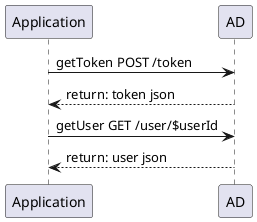 @startuml
Application -> AD: getToken POST /token
AD --> Application: return: token json

Application -> AD: getUser GET /user/$userId
AD --> Application: return: user json
@enduml

